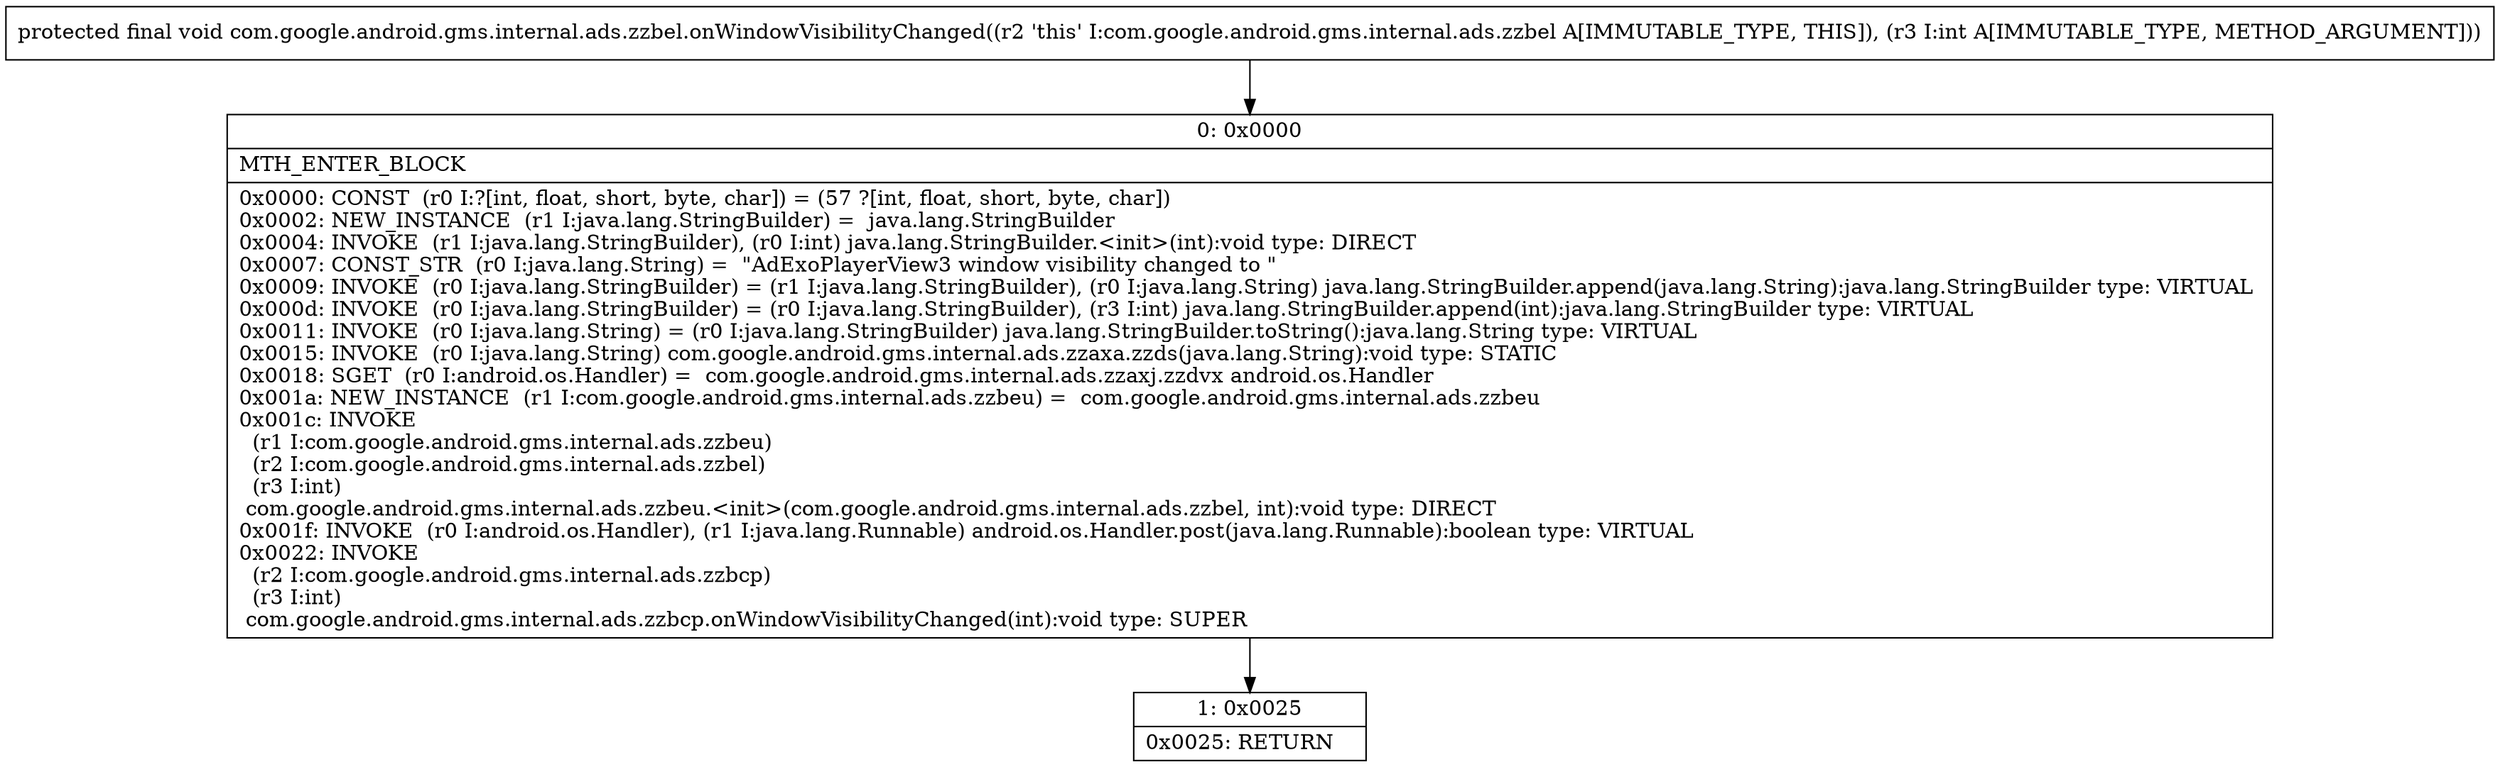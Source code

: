 digraph "CFG forcom.google.android.gms.internal.ads.zzbel.onWindowVisibilityChanged(I)V" {
Node_0 [shape=record,label="{0\:\ 0x0000|MTH_ENTER_BLOCK\l|0x0000: CONST  (r0 I:?[int, float, short, byte, char]) = (57 ?[int, float, short, byte, char]) \l0x0002: NEW_INSTANCE  (r1 I:java.lang.StringBuilder) =  java.lang.StringBuilder \l0x0004: INVOKE  (r1 I:java.lang.StringBuilder), (r0 I:int) java.lang.StringBuilder.\<init\>(int):void type: DIRECT \l0x0007: CONST_STR  (r0 I:java.lang.String) =  \"AdExoPlayerView3 window visibility changed to \" \l0x0009: INVOKE  (r0 I:java.lang.StringBuilder) = (r1 I:java.lang.StringBuilder), (r0 I:java.lang.String) java.lang.StringBuilder.append(java.lang.String):java.lang.StringBuilder type: VIRTUAL \l0x000d: INVOKE  (r0 I:java.lang.StringBuilder) = (r0 I:java.lang.StringBuilder), (r3 I:int) java.lang.StringBuilder.append(int):java.lang.StringBuilder type: VIRTUAL \l0x0011: INVOKE  (r0 I:java.lang.String) = (r0 I:java.lang.StringBuilder) java.lang.StringBuilder.toString():java.lang.String type: VIRTUAL \l0x0015: INVOKE  (r0 I:java.lang.String) com.google.android.gms.internal.ads.zzaxa.zzds(java.lang.String):void type: STATIC \l0x0018: SGET  (r0 I:android.os.Handler) =  com.google.android.gms.internal.ads.zzaxj.zzdvx android.os.Handler \l0x001a: NEW_INSTANCE  (r1 I:com.google.android.gms.internal.ads.zzbeu) =  com.google.android.gms.internal.ads.zzbeu \l0x001c: INVOKE  \l  (r1 I:com.google.android.gms.internal.ads.zzbeu)\l  (r2 I:com.google.android.gms.internal.ads.zzbel)\l  (r3 I:int)\l com.google.android.gms.internal.ads.zzbeu.\<init\>(com.google.android.gms.internal.ads.zzbel, int):void type: DIRECT \l0x001f: INVOKE  (r0 I:android.os.Handler), (r1 I:java.lang.Runnable) android.os.Handler.post(java.lang.Runnable):boolean type: VIRTUAL \l0x0022: INVOKE  \l  (r2 I:com.google.android.gms.internal.ads.zzbcp)\l  (r3 I:int)\l com.google.android.gms.internal.ads.zzbcp.onWindowVisibilityChanged(int):void type: SUPER \l}"];
Node_1 [shape=record,label="{1\:\ 0x0025|0x0025: RETURN   \l}"];
MethodNode[shape=record,label="{protected final void com.google.android.gms.internal.ads.zzbel.onWindowVisibilityChanged((r2 'this' I:com.google.android.gms.internal.ads.zzbel A[IMMUTABLE_TYPE, THIS]), (r3 I:int A[IMMUTABLE_TYPE, METHOD_ARGUMENT])) }"];
MethodNode -> Node_0;
Node_0 -> Node_1;
}

